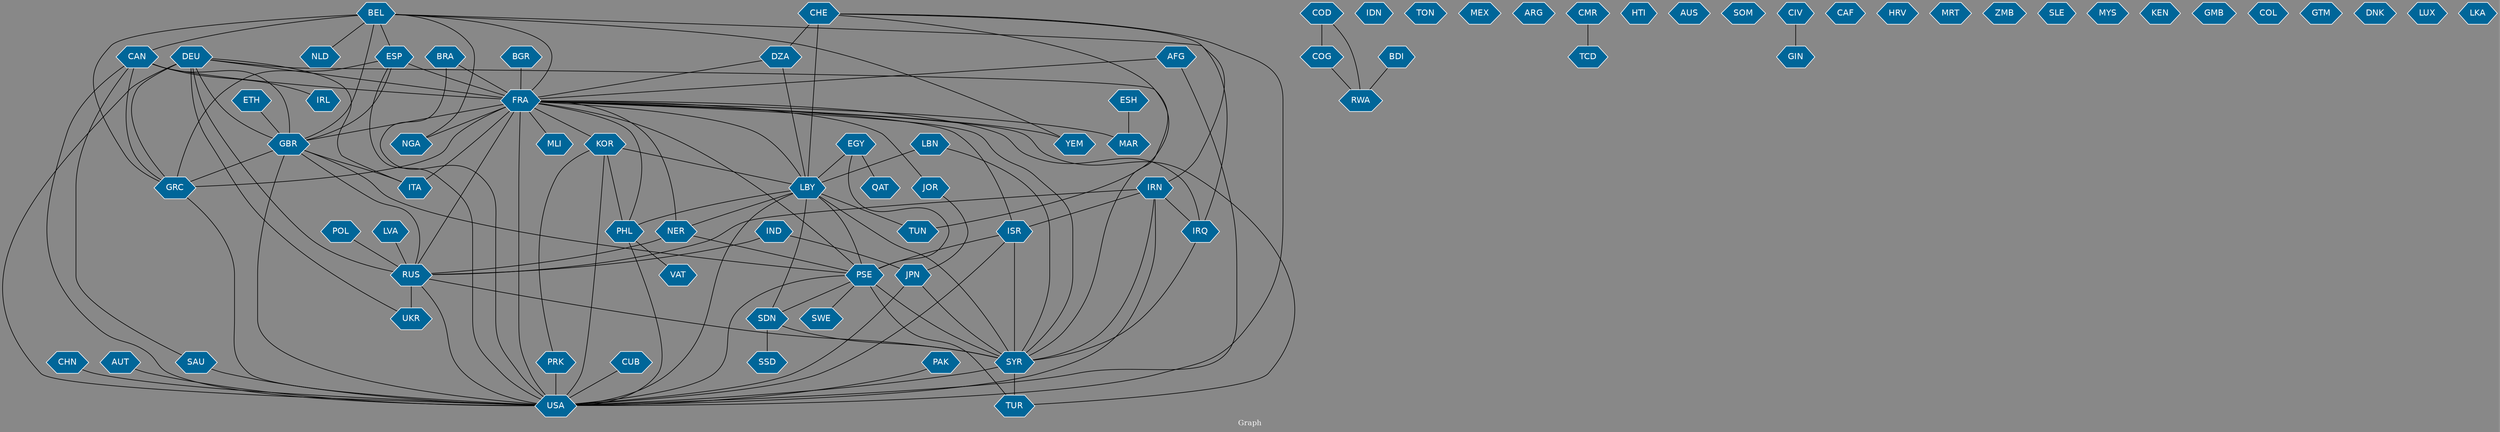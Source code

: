 // Countries together in item graph
graph {
	graph [bgcolor="#888888" fontcolor=white fontsize=12 label="Graph" outputorder=edgesfirst overlap=prism]
	node [color=white fillcolor="#006699" fontcolor=white fontname=Helvetica shape=hexagon style=filled]
	edge [arrowhead=open color=black fontcolor=white fontname=Courier fontsize=12]
		TUN [label=TUN]
		FRA [label=FRA]
		LBY [label=LBY]
		CHE [label=CHE]
		IRQ [label=IRQ]
		GRC [label=GRC]
		BEL [label=BEL]
		USA [label=USA]
		ISR [label=ISR]
		UKR [label=UKR]
		YEM [label=YEM]
		COG [label=COG]
		SAU [label=SAU]
		DEU [label=DEU]
		JOR [label=JOR]
		SYR [label=SYR]
		EGY [label=EGY]
		IDN [label=IDN]
		ITA [label=ITA]
		VAT [label=VAT]
		GBR [label=GBR]
		SDN [label=SDN]
		PSE [label=PSE]
		ESP [label=ESP]
		NGA [label=NGA]
		BRA [label=BRA]
		CAN [label=CAN]
		TON [label=TON]
		COD [label=COD]
		JPN [label=JPN]
		RUS [label=RUS]
		NLD [label=NLD]
		CUB [label=CUB]
		IRN [label=IRN]
		ESH [label=ESH]
		ETH [label=ETH]
		MEX [label=MEX]
		BDI [label=BDI]
		AFG [label=AFG]
		PRK [label=PRK]
		MLI [label=MLI]
		PHL [label=PHL]
		POL [label=POL]
		BGR [label=BGR]
		PAK [label=PAK]
		ARG [label=ARG]
		NER [label=NER]
		CHN [label=CHN]
		DZA [label=DZA]
		CMR [label=CMR]
		TUR [label=TUR]
		SSD [label=SSD]
		SWE [label=SWE]
		TCD [label=TCD]
		AUT [label=AUT]
		HTI [label=HTI]
		IND [label=IND]
		AUS [label=AUS]
		SOM [label=SOM]
		KOR [label=KOR]
		GIN [label=GIN]
		CIV [label=CIV]
		LBN [label=LBN]
		CAF [label=CAF]
		HRV [label=HRV]
		MRT [label=MRT]
		MAR [label=MAR]
		ZMB [label=ZMB]
		SLE [label=SLE]
		MYS [label=MYS]
		KEN [label=KEN]
		IRL [label=IRL]
		GMB [label=GMB]
		COL [label=COL]
		QAT [label=QAT]
		RWA [label=RWA]
		GTM [label=GTM]
		DNK [label=DNK]
		LUX [label=LUX]
		LKA [label=LKA]
		LVA [label=LVA]
			SYR -- TUR [weight=1]
			GRC -- USA [weight=1]
			PHL -- VAT [weight=1]
			LBY -- SYR [weight=3]
			CMR -- TCD [weight=1]
			LBY -- SDN [weight=1]
			CAN -- GBR [weight=2]
			IND -- JPN [weight=3]
			LBY -- TUN [weight=2]
			FRA -- MAR [weight=2]
			ESH -- MAR [weight=1]
			DEU -- GBR [weight=1]
			PHL -- USA [weight=1]
			AFG -- USA [weight=1]
			BRA -- USA [weight=1]
			JOR -- JPN [weight=1]
			CHE -- USA [weight=1]
			BEL -- GRC [weight=2]
			IRN -- ISR [weight=1]
			BEL -- FRA [weight=1]
			FRA -- JOR [weight=1]
			LBY -- USA [weight=2]
			GBR -- PSE [weight=1]
			FRA -- YEM [weight=2]
			SDN -- SSD [weight=2]
			CAN -- IRL [weight=1]
			GBR -- GRC [weight=1]
			FRA -- MLI [weight=1]
			PRK -- USA [weight=6]
			DEU -- SYR [weight=1]
			PSE -- SWE [weight=1]
			KOR -- PRK [weight=2]
			DEU -- RUS [weight=1]
			JPN -- USA [weight=1]
			BEL -- CAN [weight=1]
			CHN -- USA [weight=1]
			CHE -- TUN [weight=1]
			COG -- RWA [weight=1]
			EGY -- PSE [weight=1]
			LVA -- RUS [weight=1]
			RUS -- SYR [weight=2]
			FRA -- LBY [weight=2]
			DEU -- ITA [weight=1]
			LBY -- NER [weight=1]
			DZA -- FRA [weight=3]
			CHE -- LBY [weight=4]
			CAN -- GRC [weight=1]
			LBN -- SYR [weight=5]
			PSE -- USA [weight=1]
			IRQ -- SYR [weight=1]
			KOR -- LBY [weight=1]
			ISR -- USA [weight=1]
			DEU -- GRC [weight=6]
			PSE -- SDN [weight=1]
			GBR -- RUS [weight=1]
			FRA -- GRC [weight=4]
			CAN -- SAU [weight=1]
			BEL -- GBR [weight=2]
			SDN -- SYR [weight=1]
			FRA -- KOR [weight=1]
			IRN -- RUS [weight=1]
			FRA -- USA [weight=9]
			DEU -- FRA [weight=7]
			ISR -- PSE [weight=9]
			AFG -- FRA [weight=1]
			FRA -- GBR [weight=1]
			PAK -- USA [weight=2]
			CUB -- USA [weight=9]
			IRN -- IRQ [weight=1]
			NER -- RUS [weight=1]
			GBR -- ITA [weight=1]
			ESP -- FRA [weight=2]
			BDI -- RWA [weight=1]
			CAN -- USA [weight=2]
			COD -- RWA [weight=1]
			CHE -- IRN [weight=1]
			DZA -- LBY [weight=3]
			FRA -- SYR [weight=1]
			CAN -- FRA [weight=1]
			RUS -- UKR [weight=7]
			EGY -- QAT [weight=1]
			FRA -- RUS [weight=1]
			IRN -- USA [weight=1]
			FRA -- PSE [weight=2]
			LBN -- LBY [weight=1]
			BEL -- NGA [weight=1]
			ESP -- GBR [weight=1]
			BEL -- YEM [weight=1]
			POL -- RUS [weight=1]
			EGY -- LBY [weight=1]
			ESP -- USA [weight=1]
			KOR -- USA [weight=1]
			GBR -- USA [weight=3]
			CHE -- DZA [weight=1]
			IRN -- SYR [weight=1]
			ESP -- GRC [weight=4]
			SYR -- USA [weight=3]
			DEU -- UKR [weight=1]
			BGR -- FRA [weight=4]
			BRA -- FRA [weight=1]
			PSE -- TUR [weight=1]
			KOR -- PHL [weight=1]
			NER -- PSE [weight=1]
			ISR -- SYR [weight=4]
			LBY -- PHL [weight=1]
			PSE -- SYR [weight=1]
			CIV -- GIN [weight=2]
			ETH -- GBR [weight=1]
			FRA -- IRQ [weight=1]
			FRA -- TUR [weight=1]
			IND -- RUS [weight=1]
			JPN -- SYR [weight=1]
			FRA -- PHL [weight=1]
			BEL -- IRQ [weight=1]
			RUS -- USA [weight=1]
			DEU -- USA [weight=2]
			FRA -- ITA [weight=1]
			AUT -- USA [weight=1]
			FRA -- NGA [weight=2]
			FRA -- NER [weight=1]
			BEL -- ESP [weight=2]
			FRA -- ISR [weight=4]
			COD -- COG [weight=4]
			BEL -- NLD [weight=1]
			LBY -- PSE [weight=1]
			SAU -- USA [weight=4]
}